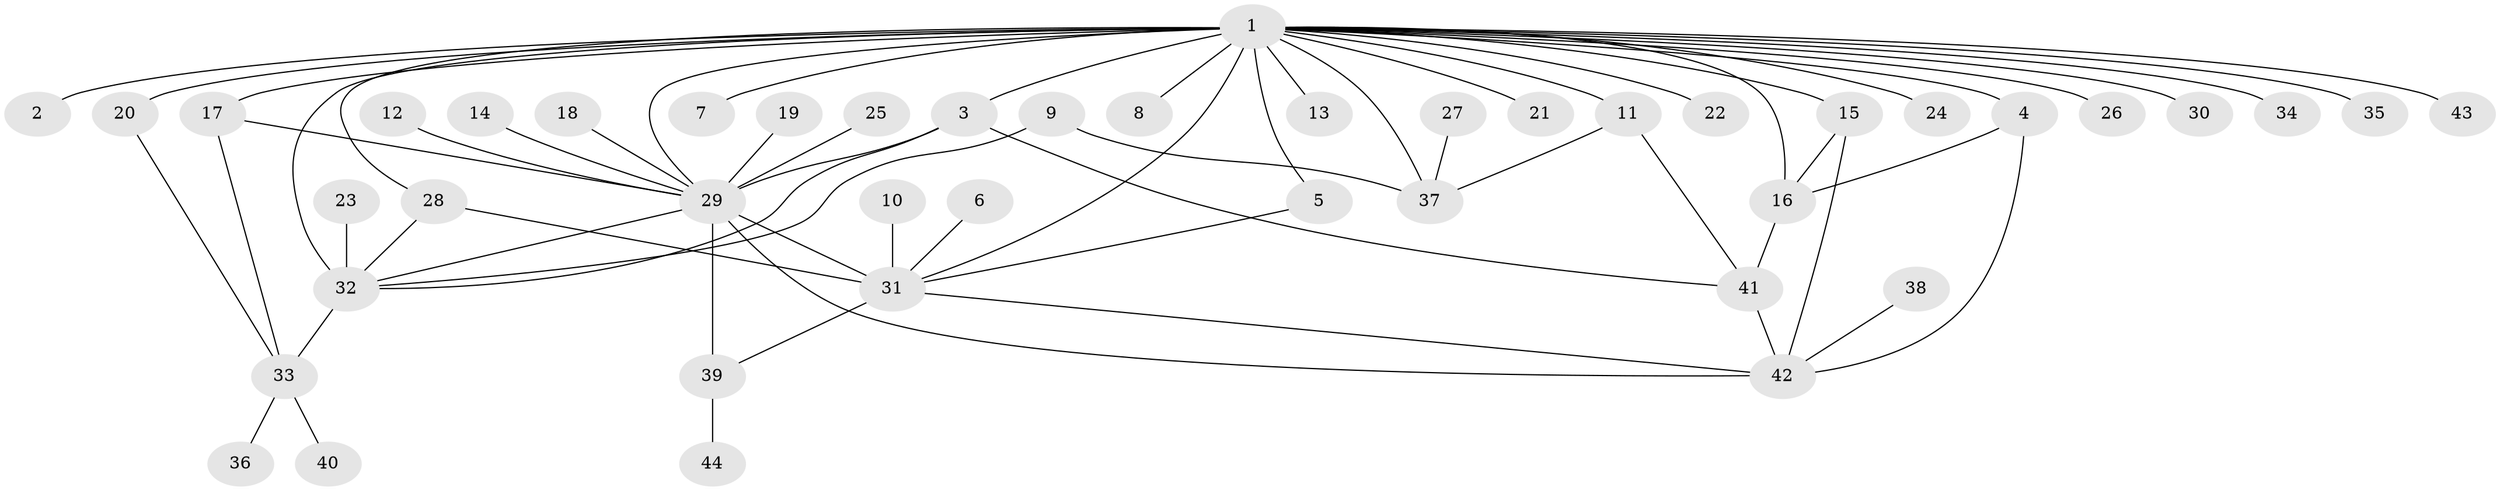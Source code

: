 // original degree distribution, {5: 0.05813953488372093, 28: 0.011627906976744186, 4: 0.13953488372093023, 6: 0.011627906976744186, 2: 0.1744186046511628, 1: 0.45348837209302323, 9: 0.011627906976744186, 3: 0.11627906976744186, 11: 0.011627906976744186, 8: 0.011627906976744186}
// Generated by graph-tools (version 1.1) at 2025/26/03/09/25 03:26:07]
// undirected, 44 vertices, 64 edges
graph export_dot {
graph [start="1"]
  node [color=gray90,style=filled];
  1;
  2;
  3;
  4;
  5;
  6;
  7;
  8;
  9;
  10;
  11;
  12;
  13;
  14;
  15;
  16;
  17;
  18;
  19;
  20;
  21;
  22;
  23;
  24;
  25;
  26;
  27;
  28;
  29;
  30;
  31;
  32;
  33;
  34;
  35;
  36;
  37;
  38;
  39;
  40;
  41;
  42;
  43;
  44;
  1 -- 2 [weight=1.0];
  1 -- 3 [weight=2.0];
  1 -- 4 [weight=1.0];
  1 -- 5 [weight=1.0];
  1 -- 7 [weight=1.0];
  1 -- 8 [weight=1.0];
  1 -- 11 [weight=1.0];
  1 -- 13 [weight=1.0];
  1 -- 15 [weight=1.0];
  1 -- 16 [weight=1.0];
  1 -- 17 [weight=1.0];
  1 -- 20 [weight=2.0];
  1 -- 21 [weight=1.0];
  1 -- 22 [weight=1.0];
  1 -- 24 [weight=1.0];
  1 -- 26 [weight=1.0];
  1 -- 28 [weight=2.0];
  1 -- 29 [weight=1.0];
  1 -- 30 [weight=1.0];
  1 -- 31 [weight=1.0];
  1 -- 32 [weight=2.0];
  1 -- 34 [weight=1.0];
  1 -- 35 [weight=1.0];
  1 -- 37 [weight=1.0];
  1 -- 43 [weight=1.0];
  3 -- 29 [weight=1.0];
  3 -- 32 [weight=1.0];
  3 -- 41 [weight=1.0];
  4 -- 16 [weight=1.0];
  4 -- 42 [weight=1.0];
  5 -- 31 [weight=1.0];
  6 -- 31 [weight=1.0];
  9 -- 32 [weight=1.0];
  9 -- 37 [weight=1.0];
  10 -- 31 [weight=1.0];
  11 -- 37 [weight=1.0];
  11 -- 41 [weight=1.0];
  12 -- 29 [weight=1.0];
  14 -- 29 [weight=1.0];
  15 -- 16 [weight=1.0];
  15 -- 42 [weight=1.0];
  16 -- 41 [weight=1.0];
  17 -- 29 [weight=1.0];
  17 -- 33 [weight=1.0];
  18 -- 29 [weight=1.0];
  19 -- 29 [weight=1.0];
  20 -- 33 [weight=1.0];
  23 -- 32 [weight=1.0];
  25 -- 29 [weight=2.0];
  27 -- 37 [weight=1.0];
  28 -- 31 [weight=2.0];
  28 -- 32 [weight=1.0];
  29 -- 31 [weight=1.0];
  29 -- 32 [weight=1.0];
  29 -- 39 [weight=2.0];
  29 -- 42 [weight=1.0];
  31 -- 39 [weight=1.0];
  31 -- 42 [weight=1.0];
  32 -- 33 [weight=2.0];
  33 -- 36 [weight=1.0];
  33 -- 40 [weight=1.0];
  38 -- 42 [weight=1.0];
  39 -- 44 [weight=1.0];
  41 -- 42 [weight=1.0];
}
